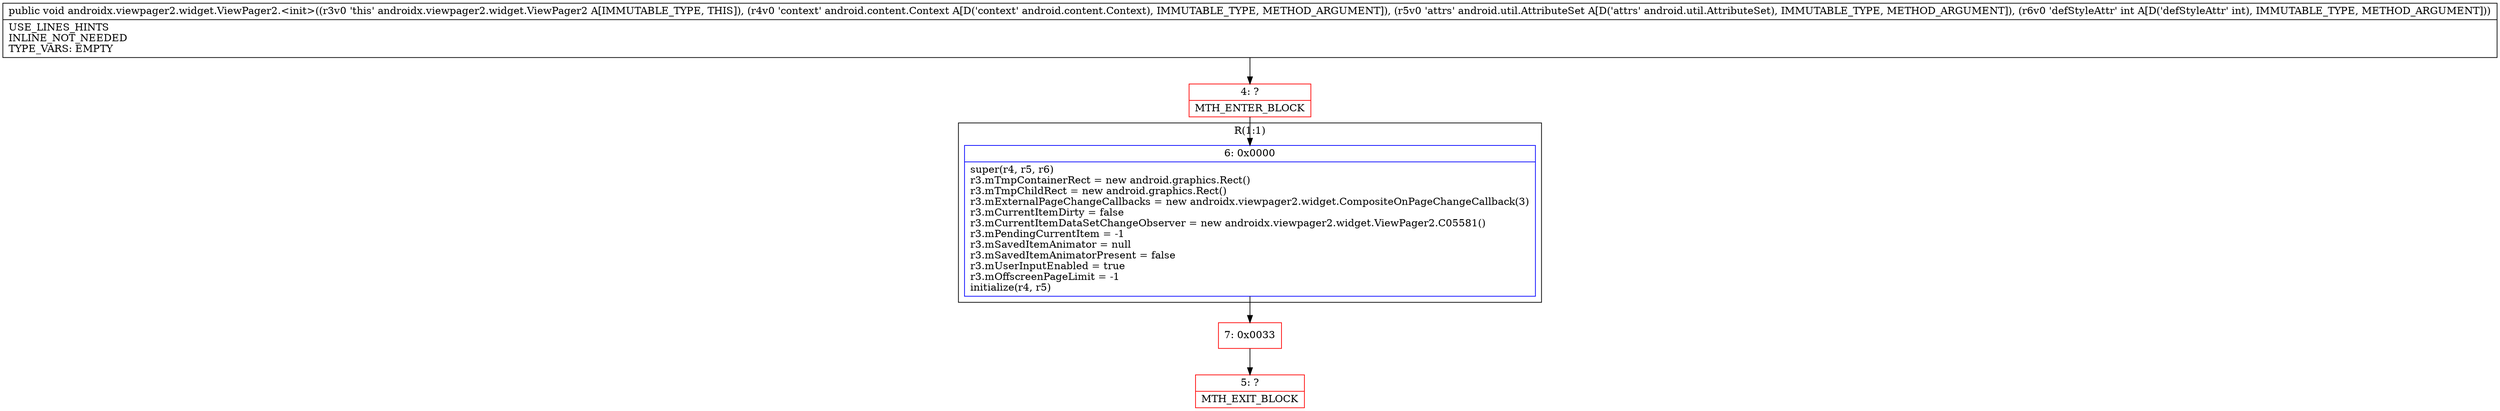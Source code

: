 digraph "CFG forandroidx.viewpager2.widget.ViewPager2.\<init\>(Landroid\/content\/Context;Landroid\/util\/AttributeSet;I)V" {
subgraph cluster_Region_1349811310 {
label = "R(1:1)";
node [shape=record,color=blue];
Node_6 [shape=record,label="{6\:\ 0x0000|super(r4, r5, r6)\lr3.mTmpContainerRect = new android.graphics.Rect()\lr3.mTmpChildRect = new android.graphics.Rect()\lr3.mExternalPageChangeCallbacks = new androidx.viewpager2.widget.CompositeOnPageChangeCallback(3)\lr3.mCurrentItemDirty = false\lr3.mCurrentItemDataSetChangeObserver = new androidx.viewpager2.widget.ViewPager2.C05581()\lr3.mPendingCurrentItem = \-1\lr3.mSavedItemAnimator = null\lr3.mSavedItemAnimatorPresent = false\lr3.mUserInputEnabled = true\lr3.mOffscreenPageLimit = \-1\linitialize(r4, r5)\l}"];
}
Node_4 [shape=record,color=red,label="{4\:\ ?|MTH_ENTER_BLOCK\l}"];
Node_7 [shape=record,color=red,label="{7\:\ 0x0033}"];
Node_5 [shape=record,color=red,label="{5\:\ ?|MTH_EXIT_BLOCK\l}"];
MethodNode[shape=record,label="{public void androidx.viewpager2.widget.ViewPager2.\<init\>((r3v0 'this' androidx.viewpager2.widget.ViewPager2 A[IMMUTABLE_TYPE, THIS]), (r4v0 'context' android.content.Context A[D('context' android.content.Context), IMMUTABLE_TYPE, METHOD_ARGUMENT]), (r5v0 'attrs' android.util.AttributeSet A[D('attrs' android.util.AttributeSet), IMMUTABLE_TYPE, METHOD_ARGUMENT]), (r6v0 'defStyleAttr' int A[D('defStyleAttr' int), IMMUTABLE_TYPE, METHOD_ARGUMENT]))  | USE_LINES_HINTS\lINLINE_NOT_NEEDED\lTYPE_VARS: EMPTY\l}"];
MethodNode -> Node_4;Node_6 -> Node_7;
Node_4 -> Node_6;
Node_7 -> Node_5;
}

